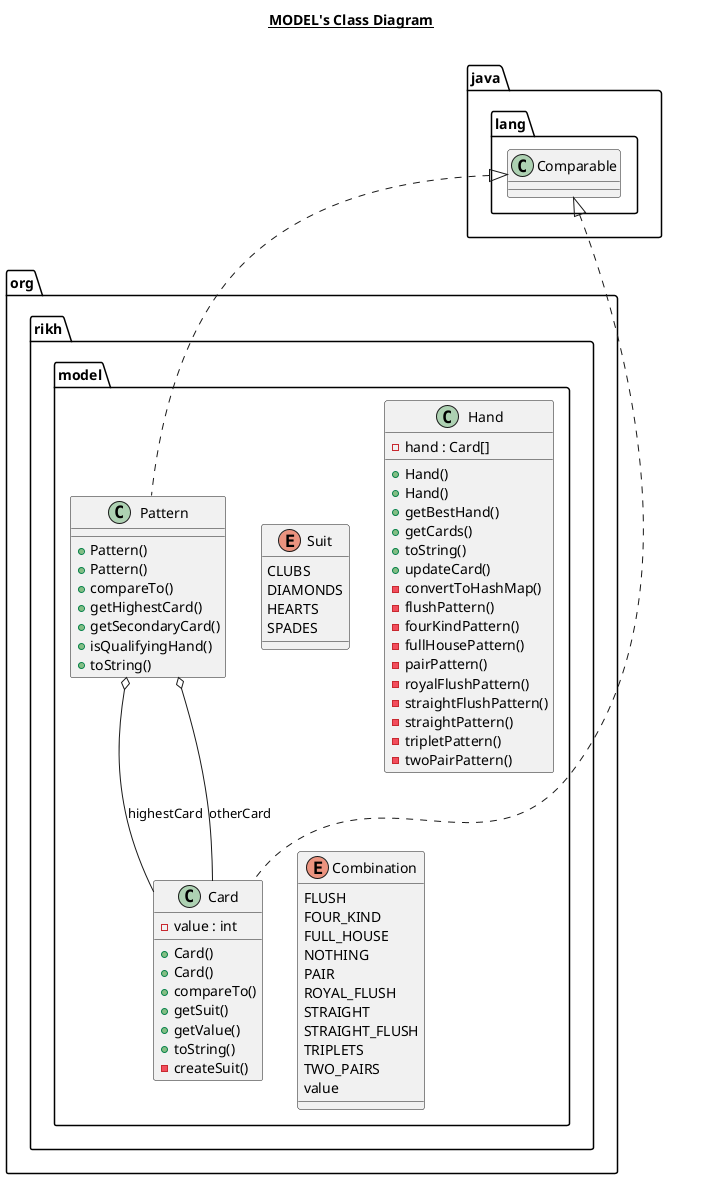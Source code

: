 @startuml

title __MODEL's Class Diagram__\n

  namespace org.rikh {
    namespace org.rikh {
      namespace model {
        class org.rikh.model.Card {
            - value : int
            + Card()
            + Card()
            + compareTo()
            + getSuit()
            + getValue()
            + toString()
            - createSuit()
        }

         enum Suit {
                  CLUBS
                  DIAMONDS
                  HEARTS
                  SPADES
                }

                class org.rikh.model.Hand {
                            - hand : Card[]
                            + Hand()
                            + Hand()
                            + getBestHand()
                            + getCards()
                            + toString()
                            + updateCard()
                            - convertToHashMap()
                            - flushPattern()
                            - fourKindPattern()
                            - fullHousePattern()
                            - pairPattern()
                            - royalFlushPattern()
                            - straightFlushPattern()
                            - straightPattern()
                            - tripletPattern()
                            - twoPairPattern()
                        }

                        class org.rikh.model.Pattern {
                                    + Pattern()
                                    + Pattern()
                                    + compareTo()
                                    + getHighestCard()
                                    + getSecondaryCard()
                                    + isQualifyingHand()
                                    + toString()
                                }

                                enum Combination {
                                          FLUSH
                                          FOUR_KIND
                                          FULL_HOUSE
                                          NOTHING
                                          PAIR
                                          ROYAL_FLUSH
                                          STRAIGHT
                                          STRAIGHT_FLUSH
                                          TRIPLETS
                                          TWO_PAIRS
                                          value
                                        }
      }
    }
  }

  org.rikh.model.Card .up.|> java.lang.Comparable
  org.rikh.model.Card o-- org.rikh.model.Card.Suit : suit
  org.rikh.model.Card +-down- org.rikh.model.Card.Suit
  org.rikh.model.Pattern .up.|> java.lang.Comparable
  org.rikh.model.Pattern o-- org.rikh.model.Pattern.Combination : combination
  org.rikh.model.Pattern o-- org.rikh.model.Card : highestCard
  org.rikh.model.Pattern o-- org.rikh.model.Card : otherCard
  org.rikh.model.Pattern +-down- org.rikh.model.Pattern.Combination

@enduml
